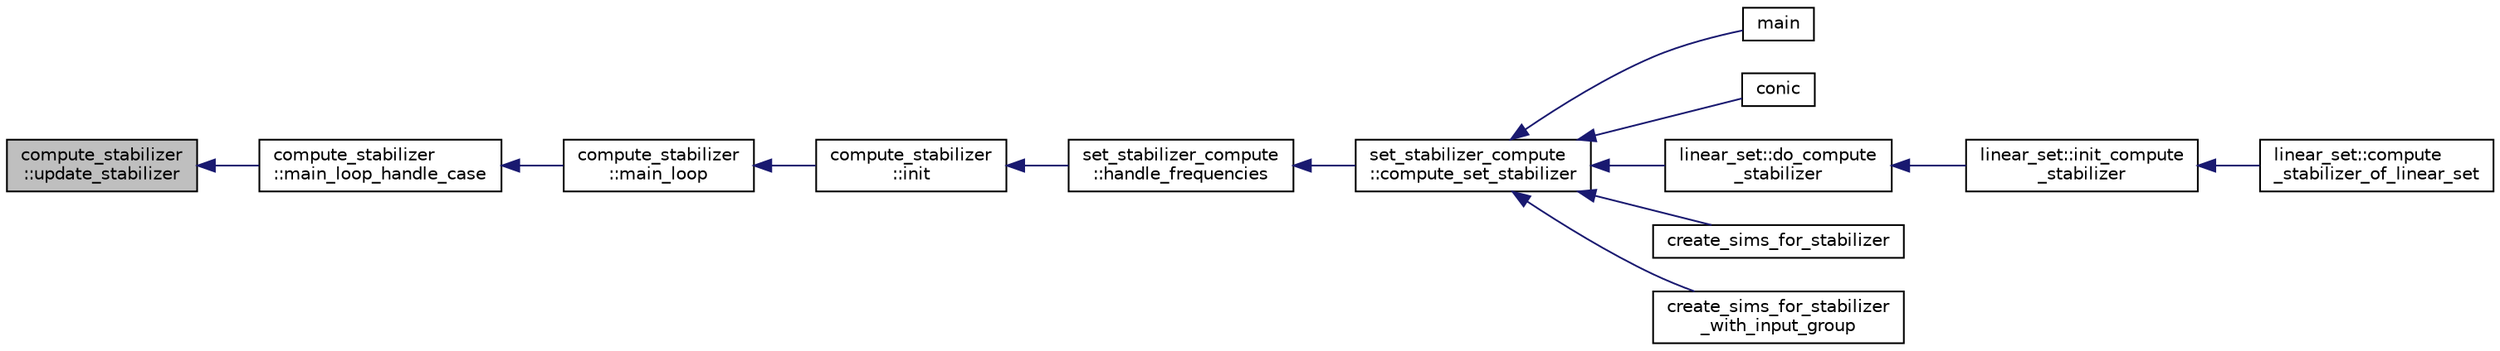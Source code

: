 digraph "compute_stabilizer::update_stabilizer"
{
  edge [fontname="Helvetica",fontsize="10",labelfontname="Helvetica",labelfontsize="10"];
  node [fontname="Helvetica",fontsize="10",shape=record];
  rankdir="LR";
  Node4142 [label="compute_stabilizer\l::update_stabilizer",height=0.2,width=0.4,color="black", fillcolor="grey75", style="filled", fontcolor="black"];
  Node4142 -> Node4143 [dir="back",color="midnightblue",fontsize="10",style="solid",fontname="Helvetica"];
  Node4143 [label="compute_stabilizer\l::main_loop_handle_case",height=0.2,width=0.4,color="black", fillcolor="white", style="filled",URL="$d8/d30/classcompute__stabilizer.html#a040fb5c6ad50133c5a16a35ed5b2ecc4"];
  Node4143 -> Node4144 [dir="back",color="midnightblue",fontsize="10",style="solid",fontname="Helvetica"];
  Node4144 [label="compute_stabilizer\l::main_loop",height=0.2,width=0.4,color="black", fillcolor="white", style="filled",URL="$d8/d30/classcompute__stabilizer.html#ae8615a28e0494704450689b6ea0b7ca2"];
  Node4144 -> Node4145 [dir="back",color="midnightblue",fontsize="10",style="solid",fontname="Helvetica"];
  Node4145 [label="compute_stabilizer\l::init",height=0.2,width=0.4,color="black", fillcolor="white", style="filled",URL="$d8/d30/classcompute__stabilizer.html#a36a1729430f317a65559220a8206a7d7"];
  Node4145 -> Node4146 [dir="back",color="midnightblue",fontsize="10",style="solid",fontname="Helvetica"];
  Node4146 [label="set_stabilizer_compute\l::handle_frequencies",height=0.2,width=0.4,color="black", fillcolor="white", style="filled",URL="$d8/dc6/classset__stabilizer__compute.html#a247c31bc3f19f22dadbfd7607cbaaa78"];
  Node4146 -> Node4147 [dir="back",color="midnightblue",fontsize="10",style="solid",fontname="Helvetica"];
  Node4147 [label="set_stabilizer_compute\l::compute_set_stabilizer",height=0.2,width=0.4,color="black", fillcolor="white", style="filled",URL="$d8/dc6/classset__stabilizer__compute.html#ad4f92074322e98c7cd0ed5d4f8486b76"];
  Node4147 -> Node4148 [dir="back",color="midnightblue",fontsize="10",style="solid",fontname="Helvetica"];
  Node4148 [label="main",height=0.2,width=0.4,color="black", fillcolor="white", style="filled",URL="$db/d67/test__hyperoval_8_c.html#a3c04138a5bfe5d72780bb7e82a18e627"];
  Node4147 -> Node4149 [dir="back",color="midnightblue",fontsize="10",style="solid",fontname="Helvetica"];
  Node4149 [label="conic",height=0.2,width=0.4,color="black", fillcolor="white", style="filled",URL="$d4/de8/conic_8_c.html#a96def9474b981a9d5831a9b48d85d652"];
  Node4147 -> Node4150 [dir="back",color="midnightblue",fontsize="10",style="solid",fontname="Helvetica"];
  Node4150 [label="linear_set::do_compute\l_stabilizer",height=0.2,width=0.4,color="black", fillcolor="white", style="filled",URL="$dd/d86/classlinear__set.html#ae8f58ded28fb5370f4459cca42b7463b"];
  Node4150 -> Node4151 [dir="back",color="midnightblue",fontsize="10",style="solid",fontname="Helvetica"];
  Node4151 [label="linear_set::init_compute\l_stabilizer",height=0.2,width=0.4,color="black", fillcolor="white", style="filled",URL="$dd/d86/classlinear__set.html#a0cc3eaec1896fdc977b62e94623b055b"];
  Node4151 -> Node4152 [dir="back",color="midnightblue",fontsize="10",style="solid",fontname="Helvetica"];
  Node4152 [label="linear_set::compute\l_stabilizer_of_linear_set",height=0.2,width=0.4,color="black", fillcolor="white", style="filled",URL="$dd/d86/classlinear__set.html#a098a133edfbaae0fd347a69c50bdbee2"];
  Node4147 -> Node4153 [dir="back",color="midnightblue",fontsize="10",style="solid",fontname="Helvetica"];
  Node4153 [label="create_sims_for_stabilizer",height=0.2,width=0.4,color="black", fillcolor="white", style="filled",URL="$d0/d76/tl__algebra__and__number__theory_8h.html#af2c67d225072549409be710ac3cd30f8"];
  Node4147 -> Node4154 [dir="back",color="midnightblue",fontsize="10",style="solid",fontname="Helvetica"];
  Node4154 [label="create_sims_for_stabilizer\l_with_input_group",height=0.2,width=0.4,color="black", fillcolor="white", style="filled",URL="$d0/d76/tl__algebra__and__number__theory_8h.html#af5482567a8d6ba5c2fe593bf6f7f9a0f"];
}
